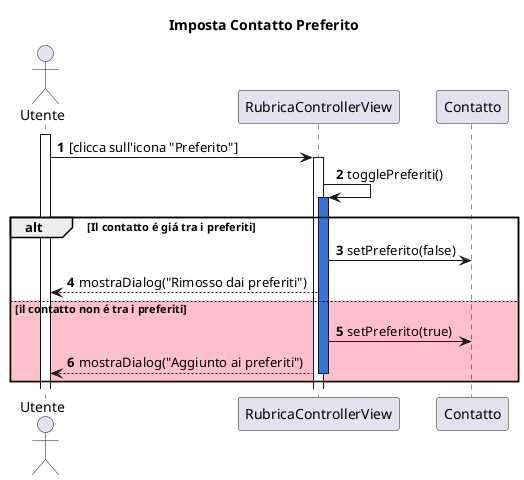 @startuml TogglePreferiti
title Imposta Contatto Preferito
autonumber
actor Utente
participant RubricaControllerView
participant Contatto

activate Utente
Utente->RubricaControllerView: [clicca sull'icona "Preferito"]
activate RubricaControllerView

RubricaControllerView -> RubricaControllerView : togglePreferiti()
activate RubricaControllerView #3375E0
alt Il contatto é giá tra i preferiti
    RubricaControllerView-> Contatto : setPreferito(false)
    RubricaControllerView --> Utente : mostraDialog("Rimosso dai preferiti")
else #pink il contatto non é tra i preferiti
    RubricaControllerView-> Contatto : setPreferito(true)
    RubricaControllerView-->Utente: mostraDialog("Aggiunto ai preferiti")
    deactivate RubricaControllerView
end
@enduml